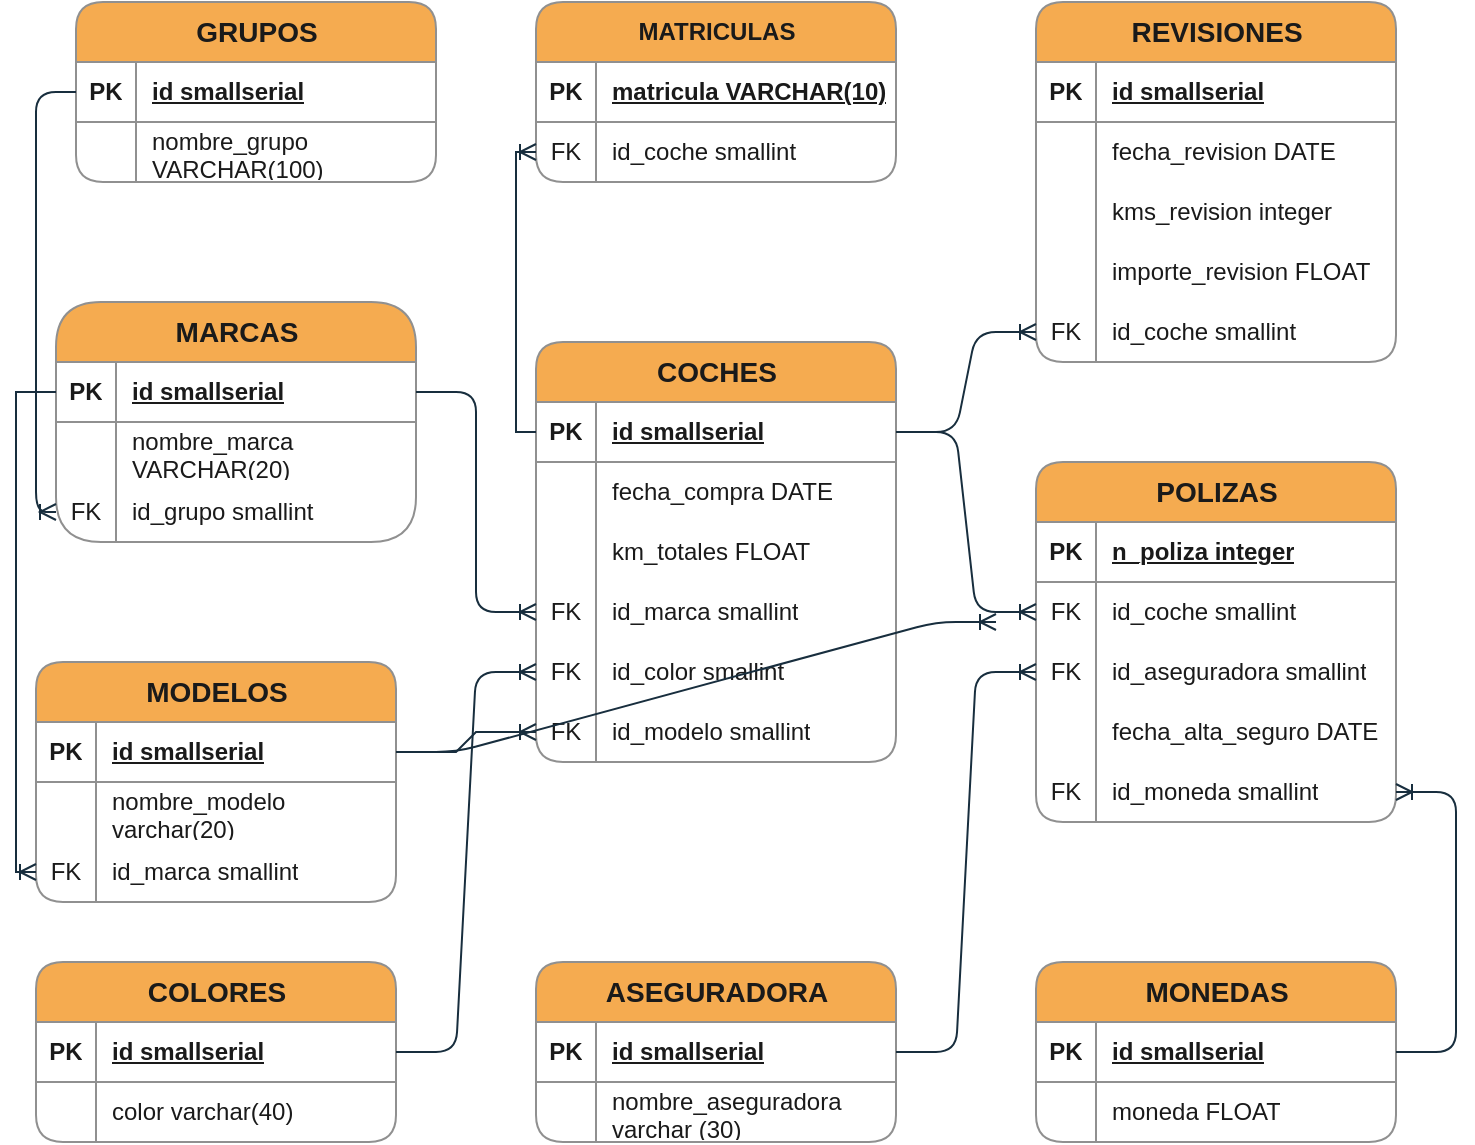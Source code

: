 <mxfile version="21.7.4" type="device">
  <diagram id="R2lEEEUBdFMjLlhIrx00" name="Page-1">
    <mxGraphModel dx="1434" dy="797" grid="1" gridSize="10" guides="1" tooltips="1" connect="1" arrows="1" fold="1" page="1" pageScale="1" pageWidth="850" pageHeight="1100" math="0" shadow="0" extFonts="Permanent Marker^https://fonts.googleapis.com/css?family=Permanent+Marker">
      <root>
        <mxCell id="0" />
        <mxCell id="1" parent="0" />
        <mxCell id="xfN9p5kSB5q2-0Gu-EdR-4" value="COCHES" style="shape=table;startSize=30;container=1;collapsible=1;childLayout=tableLayout;fixedRows=1;rowLines=0;fontStyle=1;align=center;resizeLast=1;html=1;fillColor=#F5AB50;strokeColor=#909090;labelBackgroundColor=none;fontColor=#1A1A1A;rounded=1;fontSize=14;" vertex="1" parent="1">
          <mxGeometry x="280" y="220" width="180" height="210" as="geometry" />
        </mxCell>
        <mxCell id="xfN9p5kSB5q2-0Gu-EdR-5" value="" style="shape=tableRow;horizontal=0;startSize=0;swimlaneHead=0;swimlaneBody=0;fillColor=none;collapsible=0;dropTarget=0;points=[[0,0.5],[1,0.5]];portConstraint=eastwest;top=0;left=0;right=0;bottom=1;labelBackgroundColor=none;strokeColor=#909090;fontColor=#1A1A1A;rounded=1;" vertex="1" parent="xfN9p5kSB5q2-0Gu-EdR-4">
          <mxGeometry y="30" width="180" height="30" as="geometry" />
        </mxCell>
        <mxCell id="xfN9p5kSB5q2-0Gu-EdR-6" value="PK" style="shape=partialRectangle;connectable=0;fillColor=none;top=0;left=0;bottom=0;right=0;fontStyle=1;overflow=hidden;whiteSpace=wrap;html=1;labelBackgroundColor=none;strokeColor=#909090;fontColor=#1A1A1A;rounded=1;" vertex="1" parent="xfN9p5kSB5q2-0Gu-EdR-5">
          <mxGeometry width="30" height="30" as="geometry">
            <mxRectangle width="30" height="30" as="alternateBounds" />
          </mxGeometry>
        </mxCell>
        <mxCell id="xfN9p5kSB5q2-0Gu-EdR-7" value="id smallserial" style="shape=partialRectangle;connectable=0;fillColor=none;top=0;left=0;bottom=0;right=0;align=left;spacingLeft=6;fontStyle=5;overflow=hidden;whiteSpace=wrap;html=1;labelBackgroundColor=none;strokeColor=#909090;fontColor=#1A1A1A;rounded=1;" vertex="1" parent="xfN9p5kSB5q2-0Gu-EdR-5">
          <mxGeometry x="30" width="150" height="30" as="geometry">
            <mxRectangle width="150" height="30" as="alternateBounds" />
          </mxGeometry>
        </mxCell>
        <mxCell id="xfN9p5kSB5q2-0Gu-EdR-8" value="" style="shape=tableRow;horizontal=0;startSize=0;swimlaneHead=0;swimlaneBody=0;fillColor=none;collapsible=0;dropTarget=0;points=[[0,0.5],[1,0.5]];portConstraint=eastwest;top=0;left=0;right=0;bottom=0;labelBackgroundColor=none;strokeColor=#909090;fontColor=#1A1A1A;rounded=1;" vertex="1" parent="xfN9p5kSB5q2-0Gu-EdR-4">
          <mxGeometry y="60" width="180" height="30" as="geometry" />
        </mxCell>
        <mxCell id="xfN9p5kSB5q2-0Gu-EdR-9" value="" style="shape=partialRectangle;connectable=0;fillColor=none;top=0;left=0;bottom=0;right=0;editable=1;overflow=hidden;whiteSpace=wrap;html=1;labelBackgroundColor=none;strokeColor=#909090;fontColor=#1A1A1A;rounded=1;" vertex="1" parent="xfN9p5kSB5q2-0Gu-EdR-8">
          <mxGeometry width="30" height="30" as="geometry">
            <mxRectangle width="30" height="30" as="alternateBounds" />
          </mxGeometry>
        </mxCell>
        <mxCell id="xfN9p5kSB5q2-0Gu-EdR-10" value="fecha_compra DATE" style="shape=partialRectangle;connectable=0;fillColor=none;top=0;left=0;bottom=0;right=0;align=left;spacingLeft=6;overflow=hidden;whiteSpace=wrap;html=1;labelBackgroundColor=none;strokeColor=#909090;fontColor=#1A1A1A;rounded=1;" vertex="1" parent="xfN9p5kSB5q2-0Gu-EdR-8">
          <mxGeometry x="30" width="150" height="30" as="geometry">
            <mxRectangle width="150" height="30" as="alternateBounds" />
          </mxGeometry>
        </mxCell>
        <mxCell id="xfN9p5kSB5q2-0Gu-EdR-98" style="shape=tableRow;horizontal=0;startSize=0;swimlaneHead=0;swimlaneBody=0;fillColor=none;collapsible=0;dropTarget=0;points=[[0,0.5],[1,0.5]];portConstraint=eastwest;top=0;left=0;right=0;bottom=0;labelBackgroundColor=none;strokeColor=#909090;fontColor=#1A1A1A;rounded=1;" vertex="1" parent="xfN9p5kSB5q2-0Gu-EdR-4">
          <mxGeometry y="90" width="180" height="30" as="geometry" />
        </mxCell>
        <mxCell id="xfN9p5kSB5q2-0Gu-EdR-99" style="shape=partialRectangle;connectable=0;fillColor=none;top=0;left=0;bottom=0;right=0;editable=1;overflow=hidden;whiteSpace=wrap;html=1;labelBackgroundColor=none;strokeColor=#909090;fontColor=#1A1A1A;rounded=1;" vertex="1" parent="xfN9p5kSB5q2-0Gu-EdR-98">
          <mxGeometry width="30" height="30" as="geometry">
            <mxRectangle width="30" height="30" as="alternateBounds" />
          </mxGeometry>
        </mxCell>
        <mxCell id="xfN9p5kSB5q2-0Gu-EdR-100" value="km_totales FLOAT" style="shape=partialRectangle;connectable=0;fillColor=none;top=0;left=0;bottom=0;right=0;align=left;spacingLeft=6;overflow=hidden;whiteSpace=wrap;html=1;labelBackgroundColor=none;strokeColor=#909090;fontColor=#1A1A1A;rounded=1;" vertex="1" parent="xfN9p5kSB5q2-0Gu-EdR-98">
          <mxGeometry x="30" width="150" height="30" as="geometry">
            <mxRectangle width="150" height="30" as="alternateBounds" />
          </mxGeometry>
        </mxCell>
        <mxCell id="xfN9p5kSB5q2-0Gu-EdR-130" style="shape=tableRow;horizontal=0;startSize=0;swimlaneHead=0;swimlaneBody=0;fillColor=none;collapsible=0;dropTarget=0;points=[[0,0.5],[1,0.5]];portConstraint=eastwest;top=0;left=0;right=0;bottom=0;labelBackgroundColor=none;strokeColor=#909090;fontColor=#1A1A1A;rounded=1;" vertex="1" parent="xfN9p5kSB5q2-0Gu-EdR-4">
          <mxGeometry y="120" width="180" height="30" as="geometry" />
        </mxCell>
        <mxCell id="xfN9p5kSB5q2-0Gu-EdR-131" value="FK" style="shape=partialRectangle;connectable=0;fillColor=none;top=0;left=0;bottom=0;right=0;editable=1;overflow=hidden;whiteSpace=wrap;html=1;labelBackgroundColor=none;strokeColor=#909090;fontColor=#1A1A1A;rounded=1;" vertex="1" parent="xfN9p5kSB5q2-0Gu-EdR-130">
          <mxGeometry width="30" height="30" as="geometry">
            <mxRectangle width="30" height="30" as="alternateBounds" />
          </mxGeometry>
        </mxCell>
        <mxCell id="xfN9p5kSB5q2-0Gu-EdR-132" value="id_marca smallint" style="shape=partialRectangle;connectable=0;fillColor=none;top=0;left=0;bottom=0;right=0;align=left;spacingLeft=6;overflow=hidden;whiteSpace=wrap;html=1;labelBackgroundColor=none;strokeColor=#909090;fontColor=#1A1A1A;rounded=1;" vertex="1" parent="xfN9p5kSB5q2-0Gu-EdR-130">
          <mxGeometry x="30" width="150" height="30" as="geometry">
            <mxRectangle width="150" height="30" as="alternateBounds" />
          </mxGeometry>
        </mxCell>
        <mxCell id="xfN9p5kSB5q2-0Gu-EdR-139" style="shape=tableRow;horizontal=0;startSize=0;swimlaneHead=0;swimlaneBody=0;fillColor=none;collapsible=0;dropTarget=0;points=[[0,0.5],[1,0.5]];portConstraint=eastwest;top=0;left=0;right=0;bottom=0;labelBackgroundColor=none;strokeColor=#909090;fontColor=#1A1A1A;rounded=1;" vertex="1" parent="xfN9p5kSB5q2-0Gu-EdR-4">
          <mxGeometry y="150" width="180" height="30" as="geometry" />
        </mxCell>
        <mxCell id="xfN9p5kSB5q2-0Gu-EdR-140" value="FK" style="shape=partialRectangle;connectable=0;fillColor=none;top=0;left=0;bottom=0;right=0;editable=1;overflow=hidden;whiteSpace=wrap;html=1;labelBackgroundColor=none;strokeColor=#909090;fontColor=#1A1A1A;rounded=1;" vertex="1" parent="xfN9p5kSB5q2-0Gu-EdR-139">
          <mxGeometry width="30" height="30" as="geometry">
            <mxRectangle width="30" height="30" as="alternateBounds" />
          </mxGeometry>
        </mxCell>
        <mxCell id="xfN9p5kSB5q2-0Gu-EdR-141" value="id_color smallint" style="shape=partialRectangle;connectable=0;fillColor=none;top=0;left=0;bottom=0;right=0;align=left;spacingLeft=6;overflow=hidden;whiteSpace=wrap;html=1;labelBackgroundColor=none;strokeColor=#909090;fontColor=#1A1A1A;rounded=1;" vertex="1" parent="xfN9p5kSB5q2-0Gu-EdR-139">
          <mxGeometry x="30" width="150" height="30" as="geometry">
            <mxRectangle width="150" height="30" as="alternateBounds" />
          </mxGeometry>
        </mxCell>
        <mxCell id="xfN9p5kSB5q2-0Gu-EdR-181" style="shape=tableRow;horizontal=0;startSize=0;swimlaneHead=0;swimlaneBody=0;fillColor=none;collapsible=0;dropTarget=0;points=[[0,0.5],[1,0.5]];portConstraint=eastwest;top=0;left=0;right=0;bottom=0;labelBackgroundColor=none;strokeColor=#909090;fontColor=#1A1A1A;rounded=1;" vertex="1" parent="xfN9p5kSB5q2-0Gu-EdR-4">
          <mxGeometry y="180" width="180" height="30" as="geometry" />
        </mxCell>
        <mxCell id="xfN9p5kSB5q2-0Gu-EdR-182" value="FK" style="shape=partialRectangle;connectable=0;fillColor=none;top=0;left=0;bottom=0;right=0;editable=1;overflow=hidden;whiteSpace=wrap;html=1;labelBackgroundColor=none;strokeColor=#909090;fontColor=#1A1A1A;rounded=1;" vertex="1" parent="xfN9p5kSB5q2-0Gu-EdR-181">
          <mxGeometry width="30" height="30" as="geometry">
            <mxRectangle width="30" height="30" as="alternateBounds" />
          </mxGeometry>
        </mxCell>
        <mxCell id="xfN9p5kSB5q2-0Gu-EdR-183" value="id_modelo smallint" style="shape=partialRectangle;connectable=0;fillColor=none;top=0;left=0;bottom=0;right=0;align=left;spacingLeft=6;overflow=hidden;whiteSpace=wrap;html=1;labelBackgroundColor=none;strokeColor=#909090;fontColor=#1A1A1A;rounded=1;" vertex="1" parent="xfN9p5kSB5q2-0Gu-EdR-181">
          <mxGeometry x="30" width="150" height="30" as="geometry">
            <mxRectangle width="150" height="30" as="alternateBounds" />
          </mxGeometry>
        </mxCell>
        <mxCell id="xfN9p5kSB5q2-0Gu-EdR-17" value="MARCAS" style="shape=table;startSize=30;container=1;collapsible=1;childLayout=tableLayout;fixedRows=1;rowLines=0;fontStyle=1;align=center;resizeLast=1;html=1;labelBackgroundColor=none;fillColor=#F5AB50;strokeColor=#909090;fontColor=#1A1A1A;rounded=1;fontSize=14;arcSize=25;" vertex="1" parent="1">
          <mxGeometry x="40" y="200" width="180" height="120" as="geometry" />
        </mxCell>
        <mxCell id="xfN9p5kSB5q2-0Gu-EdR-18" value="" style="shape=tableRow;horizontal=0;startSize=0;swimlaneHead=0;swimlaneBody=0;fillColor=none;collapsible=0;dropTarget=0;points=[[0,0.5],[1,0.5]];portConstraint=eastwest;top=0;left=0;right=0;bottom=1;labelBackgroundColor=none;strokeColor=#909090;fontColor=#1A1A1A;rounded=1;" vertex="1" parent="xfN9p5kSB5q2-0Gu-EdR-17">
          <mxGeometry y="30" width="180" height="30" as="geometry" />
        </mxCell>
        <mxCell id="xfN9p5kSB5q2-0Gu-EdR-19" value="PK" style="shape=partialRectangle;connectable=0;fillColor=none;top=0;left=0;bottom=0;right=0;fontStyle=1;overflow=hidden;whiteSpace=wrap;html=1;labelBackgroundColor=none;strokeColor=#909090;fontColor=#1A1A1A;rounded=1;" vertex="1" parent="xfN9p5kSB5q2-0Gu-EdR-18">
          <mxGeometry width="30" height="30" as="geometry">
            <mxRectangle width="30" height="30" as="alternateBounds" />
          </mxGeometry>
        </mxCell>
        <mxCell id="xfN9p5kSB5q2-0Gu-EdR-20" value="id smallserial" style="shape=partialRectangle;connectable=0;fillColor=none;top=0;left=0;bottom=0;right=0;align=left;spacingLeft=6;fontStyle=5;overflow=hidden;whiteSpace=wrap;html=1;labelBackgroundColor=none;strokeColor=#909090;fontColor=#1A1A1A;rounded=1;" vertex="1" parent="xfN9p5kSB5q2-0Gu-EdR-18">
          <mxGeometry x="30" width="150" height="30" as="geometry">
            <mxRectangle width="150" height="30" as="alternateBounds" />
          </mxGeometry>
        </mxCell>
        <mxCell id="xfN9p5kSB5q2-0Gu-EdR-21" value="" style="shape=tableRow;horizontal=0;startSize=0;swimlaneHead=0;swimlaneBody=0;fillColor=none;collapsible=0;dropTarget=0;points=[[0,0.5],[1,0.5]];portConstraint=eastwest;top=0;left=0;right=0;bottom=0;labelBackgroundColor=none;strokeColor=#909090;fontColor=#1A1A1A;rounded=1;" vertex="1" parent="xfN9p5kSB5q2-0Gu-EdR-17">
          <mxGeometry y="60" width="180" height="30" as="geometry" />
        </mxCell>
        <mxCell id="xfN9p5kSB5q2-0Gu-EdR-22" value="" style="shape=partialRectangle;connectable=0;fillColor=none;top=0;left=0;bottom=0;right=0;editable=1;overflow=hidden;whiteSpace=wrap;html=1;labelBackgroundColor=none;strokeColor=#909090;fontColor=#1A1A1A;rounded=1;" vertex="1" parent="xfN9p5kSB5q2-0Gu-EdR-21">
          <mxGeometry width="30" height="30" as="geometry">
            <mxRectangle width="30" height="30" as="alternateBounds" />
          </mxGeometry>
        </mxCell>
        <mxCell id="xfN9p5kSB5q2-0Gu-EdR-23" value="nombre_marca VARCHAR(20)" style="shape=partialRectangle;connectable=0;fillColor=none;top=0;left=0;bottom=0;right=0;align=left;spacingLeft=6;overflow=hidden;whiteSpace=wrap;html=1;labelBackgroundColor=none;strokeColor=#909090;fontColor=#1A1A1A;rounded=1;" vertex="1" parent="xfN9p5kSB5q2-0Gu-EdR-21">
          <mxGeometry x="30" width="150" height="30" as="geometry">
            <mxRectangle width="150" height="30" as="alternateBounds" />
          </mxGeometry>
        </mxCell>
        <mxCell id="xfN9p5kSB5q2-0Gu-EdR-157" style="shape=tableRow;horizontal=0;startSize=0;swimlaneHead=0;swimlaneBody=0;fillColor=none;collapsible=0;dropTarget=0;points=[[0,0.5],[1,0.5]];portConstraint=eastwest;top=0;left=0;right=0;bottom=0;labelBackgroundColor=none;strokeColor=#909090;fontColor=#1A1A1A;rounded=1;" vertex="1" parent="xfN9p5kSB5q2-0Gu-EdR-17">
          <mxGeometry y="90" width="180" height="30" as="geometry" />
        </mxCell>
        <mxCell id="xfN9p5kSB5q2-0Gu-EdR-158" value="FK" style="shape=partialRectangle;connectable=0;fillColor=none;top=0;left=0;bottom=0;right=0;editable=1;overflow=hidden;whiteSpace=wrap;html=1;labelBackgroundColor=none;strokeColor=#909090;fontColor=#1A1A1A;rounded=1;" vertex="1" parent="xfN9p5kSB5q2-0Gu-EdR-157">
          <mxGeometry width="30" height="30" as="geometry">
            <mxRectangle width="30" height="30" as="alternateBounds" />
          </mxGeometry>
        </mxCell>
        <mxCell id="xfN9p5kSB5q2-0Gu-EdR-159" value="id_grupo smallint" style="shape=partialRectangle;connectable=0;fillColor=none;top=0;left=0;bottom=0;right=0;align=left;spacingLeft=6;overflow=hidden;whiteSpace=wrap;html=1;labelBackgroundColor=none;strokeColor=#909090;fontColor=#1A1A1A;rounded=1;" vertex="1" parent="xfN9p5kSB5q2-0Gu-EdR-157">
          <mxGeometry x="30" width="150" height="30" as="geometry">
            <mxRectangle width="150" height="30" as="alternateBounds" />
          </mxGeometry>
        </mxCell>
        <mxCell id="xfN9p5kSB5q2-0Gu-EdR-30" value="GRUPOS" style="shape=table;startSize=30;container=1;collapsible=1;childLayout=tableLayout;fixedRows=1;rowLines=0;fontStyle=1;align=center;resizeLast=1;html=1;labelBackgroundColor=none;fillColor=#F5AB50;strokeColor=#909090;fontColor=#1A1A1A;rounded=1;fontSize=14;" vertex="1" parent="1">
          <mxGeometry x="50" y="50" width="180" height="90" as="geometry" />
        </mxCell>
        <mxCell id="xfN9p5kSB5q2-0Gu-EdR-31" value="" style="shape=tableRow;horizontal=0;startSize=0;swimlaneHead=0;swimlaneBody=0;fillColor=none;collapsible=0;dropTarget=0;points=[[0,0.5],[1,0.5]];portConstraint=eastwest;top=0;left=0;right=0;bottom=1;labelBackgroundColor=none;strokeColor=#909090;fontColor=#1A1A1A;rounded=1;" vertex="1" parent="xfN9p5kSB5q2-0Gu-EdR-30">
          <mxGeometry y="30" width="180" height="30" as="geometry" />
        </mxCell>
        <mxCell id="xfN9p5kSB5q2-0Gu-EdR-32" value="PK" style="shape=partialRectangle;connectable=0;fillColor=none;top=0;left=0;bottom=0;right=0;fontStyle=1;overflow=hidden;whiteSpace=wrap;html=1;labelBackgroundColor=none;strokeColor=#909090;fontColor=#1A1A1A;rounded=1;" vertex="1" parent="xfN9p5kSB5q2-0Gu-EdR-31">
          <mxGeometry width="30" height="30" as="geometry">
            <mxRectangle width="30" height="30" as="alternateBounds" />
          </mxGeometry>
        </mxCell>
        <mxCell id="xfN9p5kSB5q2-0Gu-EdR-33" value="id smallserial" style="shape=partialRectangle;connectable=0;fillColor=none;top=0;left=0;bottom=0;right=0;align=left;spacingLeft=6;fontStyle=5;overflow=hidden;whiteSpace=wrap;html=1;labelBackgroundColor=none;strokeColor=#909090;fontColor=#1A1A1A;rounded=1;" vertex="1" parent="xfN9p5kSB5q2-0Gu-EdR-31">
          <mxGeometry x="30" width="150" height="30" as="geometry">
            <mxRectangle width="150" height="30" as="alternateBounds" />
          </mxGeometry>
        </mxCell>
        <mxCell id="xfN9p5kSB5q2-0Gu-EdR-34" value="" style="shape=tableRow;horizontal=0;startSize=0;swimlaneHead=0;swimlaneBody=0;fillColor=none;collapsible=0;dropTarget=0;points=[[0,0.5],[1,0.5]];portConstraint=eastwest;top=0;left=0;right=0;bottom=0;labelBackgroundColor=none;strokeColor=#909090;fontColor=#1A1A1A;rounded=1;" vertex="1" parent="xfN9p5kSB5q2-0Gu-EdR-30">
          <mxGeometry y="60" width="180" height="30" as="geometry" />
        </mxCell>
        <mxCell id="xfN9p5kSB5q2-0Gu-EdR-35" value="" style="shape=partialRectangle;connectable=0;fillColor=none;top=0;left=0;bottom=0;right=0;editable=1;overflow=hidden;whiteSpace=wrap;html=1;labelBackgroundColor=none;strokeColor=#909090;fontColor=#1A1A1A;rounded=1;" vertex="1" parent="xfN9p5kSB5q2-0Gu-EdR-34">
          <mxGeometry width="30" height="30" as="geometry">
            <mxRectangle width="30" height="30" as="alternateBounds" />
          </mxGeometry>
        </mxCell>
        <mxCell id="xfN9p5kSB5q2-0Gu-EdR-36" value="nombre_grupo VARCHAR(100)" style="shape=partialRectangle;connectable=0;fillColor=none;top=0;left=0;bottom=0;right=0;align=left;spacingLeft=6;overflow=hidden;whiteSpace=wrap;html=1;labelBackgroundColor=none;strokeColor=#909090;fontColor=#1A1A1A;rounded=1;" vertex="1" parent="xfN9p5kSB5q2-0Gu-EdR-34">
          <mxGeometry x="30" width="150" height="30" as="geometry">
            <mxRectangle width="150" height="30" as="alternateBounds" />
          </mxGeometry>
        </mxCell>
        <mxCell id="xfN9p5kSB5q2-0Gu-EdR-43" value="MODELOS" style="shape=table;startSize=30;container=1;collapsible=1;childLayout=tableLayout;fixedRows=1;rowLines=0;fontStyle=1;align=center;resizeLast=1;html=1;strokeColor=#909090;fontColor=#1A1A1A;fillColor=#F5AB50;labelBackgroundColor=none;rounded=1;fontSize=14;" vertex="1" parent="1">
          <mxGeometry x="30" y="380" width="180" height="120" as="geometry" />
        </mxCell>
        <mxCell id="xfN9p5kSB5q2-0Gu-EdR-44" value="" style="shape=tableRow;horizontal=0;startSize=0;swimlaneHead=0;swimlaneBody=0;fillColor=none;collapsible=0;dropTarget=0;points=[[0,0.5],[1,0.5]];portConstraint=eastwest;top=0;left=0;right=0;bottom=1;strokeColor=#909090;fontColor=#1A1A1A;labelBackgroundColor=none;rounded=1;" vertex="1" parent="xfN9p5kSB5q2-0Gu-EdR-43">
          <mxGeometry y="30" width="180" height="30" as="geometry" />
        </mxCell>
        <mxCell id="xfN9p5kSB5q2-0Gu-EdR-45" value="PK" style="shape=partialRectangle;connectable=0;fillColor=none;top=0;left=0;bottom=0;right=0;fontStyle=1;overflow=hidden;whiteSpace=wrap;html=1;strokeColor=#909090;fontColor=#1A1A1A;labelBackgroundColor=none;rounded=1;" vertex="1" parent="xfN9p5kSB5q2-0Gu-EdR-44">
          <mxGeometry width="30" height="30" as="geometry">
            <mxRectangle width="30" height="30" as="alternateBounds" />
          </mxGeometry>
        </mxCell>
        <mxCell id="xfN9p5kSB5q2-0Gu-EdR-46" value="id smallserial" style="shape=partialRectangle;connectable=0;fillColor=none;top=0;left=0;bottom=0;right=0;align=left;spacingLeft=6;fontStyle=5;overflow=hidden;whiteSpace=wrap;html=1;strokeColor=#909090;fontColor=#1A1A1A;labelBackgroundColor=none;rounded=1;" vertex="1" parent="xfN9p5kSB5q2-0Gu-EdR-44">
          <mxGeometry x="30" width="150" height="30" as="geometry">
            <mxRectangle width="150" height="30" as="alternateBounds" />
          </mxGeometry>
        </mxCell>
        <mxCell id="xfN9p5kSB5q2-0Gu-EdR-47" value="" style="shape=tableRow;horizontal=0;startSize=0;swimlaneHead=0;swimlaneBody=0;fillColor=none;collapsible=0;dropTarget=0;points=[[0,0.5],[1,0.5]];portConstraint=eastwest;top=0;left=0;right=0;bottom=0;strokeColor=#909090;fontColor=#1A1A1A;labelBackgroundColor=none;rounded=1;" vertex="1" parent="xfN9p5kSB5q2-0Gu-EdR-43">
          <mxGeometry y="60" width="180" height="30" as="geometry" />
        </mxCell>
        <mxCell id="xfN9p5kSB5q2-0Gu-EdR-48" value="" style="shape=partialRectangle;connectable=0;fillColor=none;top=0;left=0;bottom=0;right=0;editable=1;overflow=hidden;whiteSpace=wrap;html=1;strokeColor=#909090;fontColor=#1A1A1A;labelBackgroundColor=none;rounded=1;" vertex="1" parent="xfN9p5kSB5q2-0Gu-EdR-47">
          <mxGeometry width="30" height="30" as="geometry">
            <mxRectangle width="30" height="30" as="alternateBounds" />
          </mxGeometry>
        </mxCell>
        <mxCell id="xfN9p5kSB5q2-0Gu-EdR-49" value="nombre_modelo varchar(20)" style="shape=partialRectangle;connectable=0;fillColor=none;top=0;left=0;bottom=0;right=0;align=left;spacingLeft=6;overflow=hidden;whiteSpace=wrap;html=1;strokeColor=#909090;fontColor=#1A1A1A;labelBackgroundColor=none;rounded=1;" vertex="1" parent="xfN9p5kSB5q2-0Gu-EdR-47">
          <mxGeometry x="30" width="150" height="30" as="geometry">
            <mxRectangle width="150" height="30" as="alternateBounds" />
          </mxGeometry>
        </mxCell>
        <mxCell id="xfN9p5kSB5q2-0Gu-EdR-162" style="shape=tableRow;horizontal=0;startSize=0;swimlaneHead=0;swimlaneBody=0;fillColor=none;collapsible=0;dropTarget=0;points=[[0,0.5],[1,0.5]];portConstraint=eastwest;top=0;left=0;right=0;bottom=0;strokeColor=#909090;fontColor=#1A1A1A;labelBackgroundColor=none;rounded=1;" vertex="1" parent="xfN9p5kSB5q2-0Gu-EdR-43">
          <mxGeometry y="90" width="180" height="30" as="geometry" />
        </mxCell>
        <mxCell id="xfN9p5kSB5q2-0Gu-EdR-163" value="FK" style="shape=partialRectangle;connectable=0;fillColor=none;top=0;left=0;bottom=0;right=0;editable=1;overflow=hidden;whiteSpace=wrap;html=1;strokeColor=#909090;fontColor=#1A1A1A;labelBackgroundColor=none;rounded=1;" vertex="1" parent="xfN9p5kSB5q2-0Gu-EdR-162">
          <mxGeometry width="30" height="30" as="geometry">
            <mxRectangle width="30" height="30" as="alternateBounds" />
          </mxGeometry>
        </mxCell>
        <mxCell id="xfN9p5kSB5q2-0Gu-EdR-164" value="id_marca smallint" style="shape=partialRectangle;connectable=0;fillColor=none;top=0;left=0;bottom=0;right=0;align=left;spacingLeft=6;overflow=hidden;whiteSpace=wrap;html=1;strokeColor=#909090;fontColor=#1A1A1A;labelBackgroundColor=none;rounded=1;" vertex="1" parent="xfN9p5kSB5q2-0Gu-EdR-162">
          <mxGeometry x="30" width="150" height="30" as="geometry">
            <mxRectangle width="150" height="30" as="alternateBounds" />
          </mxGeometry>
        </mxCell>
        <mxCell id="xfN9p5kSB5q2-0Gu-EdR-56" value="COLORES" style="shape=table;startSize=30;container=1;collapsible=1;childLayout=tableLayout;fixedRows=1;rowLines=0;fontStyle=1;align=center;resizeLast=1;html=1;strokeColor=#909090;fontColor=#1A1A1A;fillColor=#F5AB50;labelBackgroundColor=none;rounded=1;fontSize=14;" vertex="1" parent="1">
          <mxGeometry x="30" y="530" width="180" height="90" as="geometry" />
        </mxCell>
        <mxCell id="xfN9p5kSB5q2-0Gu-EdR-57" value="" style="shape=tableRow;horizontal=0;startSize=0;swimlaneHead=0;swimlaneBody=0;fillColor=none;collapsible=0;dropTarget=0;points=[[0,0.5],[1,0.5]];portConstraint=eastwest;top=0;left=0;right=0;bottom=1;strokeColor=#909090;fontColor=#1A1A1A;labelBackgroundColor=none;rounded=1;" vertex="1" parent="xfN9p5kSB5q2-0Gu-EdR-56">
          <mxGeometry y="30" width="180" height="30" as="geometry" />
        </mxCell>
        <mxCell id="xfN9p5kSB5q2-0Gu-EdR-58" value="PK" style="shape=partialRectangle;connectable=0;fillColor=none;top=0;left=0;bottom=0;right=0;fontStyle=1;overflow=hidden;whiteSpace=wrap;html=1;strokeColor=#909090;fontColor=#1A1A1A;labelBackgroundColor=none;rounded=1;" vertex="1" parent="xfN9p5kSB5q2-0Gu-EdR-57">
          <mxGeometry width="30" height="30" as="geometry">
            <mxRectangle width="30" height="30" as="alternateBounds" />
          </mxGeometry>
        </mxCell>
        <mxCell id="xfN9p5kSB5q2-0Gu-EdR-59" value="id smallserial" style="shape=partialRectangle;connectable=0;fillColor=none;top=0;left=0;bottom=0;right=0;align=left;spacingLeft=6;fontStyle=5;overflow=hidden;whiteSpace=wrap;html=1;strokeColor=#909090;fontColor=#1A1A1A;labelBackgroundColor=none;rounded=1;" vertex="1" parent="xfN9p5kSB5q2-0Gu-EdR-57">
          <mxGeometry x="30" width="150" height="30" as="geometry">
            <mxRectangle width="150" height="30" as="alternateBounds" />
          </mxGeometry>
        </mxCell>
        <mxCell id="xfN9p5kSB5q2-0Gu-EdR-60" value="" style="shape=tableRow;horizontal=0;startSize=0;swimlaneHead=0;swimlaneBody=0;fillColor=none;collapsible=0;dropTarget=0;points=[[0,0.5],[1,0.5]];portConstraint=eastwest;top=0;left=0;right=0;bottom=0;strokeColor=#909090;fontColor=#1A1A1A;labelBackgroundColor=none;rounded=1;" vertex="1" parent="xfN9p5kSB5q2-0Gu-EdR-56">
          <mxGeometry y="60" width="180" height="30" as="geometry" />
        </mxCell>
        <mxCell id="xfN9p5kSB5q2-0Gu-EdR-61" value="" style="shape=partialRectangle;connectable=0;fillColor=none;top=0;left=0;bottom=0;right=0;editable=1;overflow=hidden;whiteSpace=wrap;html=1;strokeColor=#909090;fontColor=#1A1A1A;labelBackgroundColor=none;rounded=1;" vertex="1" parent="xfN9p5kSB5q2-0Gu-EdR-60">
          <mxGeometry width="30" height="30" as="geometry">
            <mxRectangle width="30" height="30" as="alternateBounds" />
          </mxGeometry>
        </mxCell>
        <mxCell id="xfN9p5kSB5q2-0Gu-EdR-62" value="color varchar(40)" style="shape=partialRectangle;connectable=0;fillColor=none;top=0;left=0;bottom=0;right=0;align=left;spacingLeft=6;overflow=hidden;whiteSpace=wrap;html=1;strokeColor=#909090;fontColor=#1A1A1A;labelBackgroundColor=none;rounded=1;" vertex="1" parent="xfN9p5kSB5q2-0Gu-EdR-60">
          <mxGeometry x="30" width="150" height="30" as="geometry">
            <mxRectangle width="150" height="30" as="alternateBounds" />
          </mxGeometry>
        </mxCell>
        <mxCell id="xfN9p5kSB5q2-0Gu-EdR-69" value="ASEGURADORA" style="shape=table;startSize=30;container=1;collapsible=1;childLayout=tableLayout;fixedRows=1;rowLines=0;fontStyle=1;align=center;resizeLast=1;html=1;strokeColor=#909090;fontColor=#1A1A1A;fillColor=#F5AB50;labelBackgroundColor=none;rounded=1;fontSize=14;" vertex="1" parent="1">
          <mxGeometry x="280" y="530" width="180" height="90" as="geometry" />
        </mxCell>
        <mxCell id="xfN9p5kSB5q2-0Gu-EdR-70" value="" style="shape=tableRow;horizontal=0;startSize=0;swimlaneHead=0;swimlaneBody=0;fillColor=none;collapsible=0;dropTarget=0;points=[[0,0.5],[1,0.5]];portConstraint=eastwest;top=0;left=0;right=0;bottom=1;strokeColor=#909090;fontColor=#1A1A1A;labelBackgroundColor=none;rounded=1;" vertex="1" parent="xfN9p5kSB5q2-0Gu-EdR-69">
          <mxGeometry y="30" width="180" height="30" as="geometry" />
        </mxCell>
        <mxCell id="xfN9p5kSB5q2-0Gu-EdR-71" value="PK" style="shape=partialRectangle;connectable=0;fillColor=none;top=0;left=0;bottom=0;right=0;fontStyle=1;overflow=hidden;whiteSpace=wrap;html=1;strokeColor=#909090;fontColor=#1A1A1A;labelBackgroundColor=none;rounded=1;" vertex="1" parent="xfN9p5kSB5q2-0Gu-EdR-70">
          <mxGeometry width="30" height="30" as="geometry">
            <mxRectangle width="30" height="30" as="alternateBounds" />
          </mxGeometry>
        </mxCell>
        <mxCell id="xfN9p5kSB5q2-0Gu-EdR-72" value="id smallserial" style="shape=partialRectangle;connectable=0;fillColor=none;top=0;left=0;bottom=0;right=0;align=left;spacingLeft=6;fontStyle=5;overflow=hidden;whiteSpace=wrap;html=1;strokeColor=#909090;fontColor=#1A1A1A;labelBackgroundColor=none;rounded=1;" vertex="1" parent="xfN9p5kSB5q2-0Gu-EdR-70">
          <mxGeometry x="30" width="150" height="30" as="geometry">
            <mxRectangle width="150" height="30" as="alternateBounds" />
          </mxGeometry>
        </mxCell>
        <mxCell id="xfN9p5kSB5q2-0Gu-EdR-73" value="" style="shape=tableRow;horizontal=0;startSize=0;swimlaneHead=0;swimlaneBody=0;fillColor=none;collapsible=0;dropTarget=0;points=[[0,0.5],[1,0.5]];portConstraint=eastwest;top=0;left=0;right=0;bottom=0;strokeColor=#909090;fontColor=#1A1A1A;labelBackgroundColor=none;rounded=1;" vertex="1" parent="xfN9p5kSB5q2-0Gu-EdR-69">
          <mxGeometry y="60" width="180" height="30" as="geometry" />
        </mxCell>
        <mxCell id="xfN9p5kSB5q2-0Gu-EdR-74" value="" style="shape=partialRectangle;connectable=0;fillColor=none;top=0;left=0;bottom=0;right=0;editable=1;overflow=hidden;whiteSpace=wrap;html=1;strokeColor=#909090;fontColor=#1A1A1A;labelBackgroundColor=none;rounded=1;" vertex="1" parent="xfN9p5kSB5q2-0Gu-EdR-73">
          <mxGeometry width="30" height="30" as="geometry">
            <mxRectangle width="30" height="30" as="alternateBounds" />
          </mxGeometry>
        </mxCell>
        <mxCell id="xfN9p5kSB5q2-0Gu-EdR-75" value="nombre_aseguradora varchar (30)" style="shape=partialRectangle;connectable=0;fillColor=none;top=0;left=0;bottom=0;right=0;align=left;spacingLeft=6;overflow=hidden;whiteSpace=wrap;html=1;strokeColor=#909090;fontColor=#1A1A1A;labelBackgroundColor=none;rounded=1;" vertex="1" parent="xfN9p5kSB5q2-0Gu-EdR-73">
          <mxGeometry x="30" width="150" height="30" as="geometry">
            <mxRectangle width="150" height="30" as="alternateBounds" />
          </mxGeometry>
        </mxCell>
        <mxCell id="xfN9p5kSB5q2-0Gu-EdR-85" value="POLIZAS" style="shape=table;startSize=30;container=1;collapsible=1;childLayout=tableLayout;fixedRows=1;rowLines=0;fontStyle=1;align=center;resizeLast=1;html=1;strokeColor=#909090;fontColor=#1A1A1A;fillColor=#F5AB50;labelBackgroundColor=none;rounded=1;fontSize=14;" vertex="1" parent="1">
          <mxGeometry x="530" y="280" width="180" height="180" as="geometry" />
        </mxCell>
        <mxCell id="xfN9p5kSB5q2-0Gu-EdR-86" value="" style="shape=tableRow;horizontal=0;startSize=0;swimlaneHead=0;swimlaneBody=0;fillColor=none;collapsible=0;dropTarget=0;points=[[0,0.5],[1,0.5]];portConstraint=eastwest;top=0;left=0;right=0;bottom=1;strokeColor=#909090;fontColor=#1A1A1A;labelBackgroundColor=none;rounded=1;" vertex="1" parent="xfN9p5kSB5q2-0Gu-EdR-85">
          <mxGeometry y="30" width="180" height="30" as="geometry" />
        </mxCell>
        <mxCell id="xfN9p5kSB5q2-0Gu-EdR-87" value="PK" style="shape=partialRectangle;connectable=0;fillColor=none;top=0;left=0;bottom=0;right=0;fontStyle=1;overflow=hidden;whiteSpace=wrap;html=1;strokeColor=#909090;fontColor=#1A1A1A;labelBackgroundColor=none;rounded=1;" vertex="1" parent="xfN9p5kSB5q2-0Gu-EdR-86">
          <mxGeometry width="30" height="30" as="geometry">
            <mxRectangle width="30" height="30" as="alternateBounds" />
          </mxGeometry>
        </mxCell>
        <mxCell id="xfN9p5kSB5q2-0Gu-EdR-88" value="n_poliza integer" style="shape=partialRectangle;connectable=0;fillColor=none;top=0;left=0;bottom=0;right=0;align=left;spacingLeft=6;fontStyle=5;overflow=hidden;whiteSpace=wrap;html=1;strokeColor=#909090;fontColor=#1A1A1A;labelBackgroundColor=none;rounded=1;" vertex="1" parent="xfN9p5kSB5q2-0Gu-EdR-86">
          <mxGeometry x="30" width="150" height="30" as="geometry">
            <mxRectangle width="150" height="30" as="alternateBounds" />
          </mxGeometry>
        </mxCell>
        <mxCell id="xfN9p5kSB5q2-0Gu-EdR-149" style="shape=tableRow;horizontal=0;startSize=0;swimlaneHead=0;swimlaneBody=0;fillColor=none;collapsible=0;dropTarget=0;points=[[0,0.5],[1,0.5]];portConstraint=eastwest;top=0;left=0;right=0;bottom=0;strokeColor=#909090;fontColor=#1A1A1A;labelBackgroundColor=none;rounded=1;" vertex="1" parent="xfN9p5kSB5q2-0Gu-EdR-85">
          <mxGeometry y="60" width="180" height="30" as="geometry" />
        </mxCell>
        <mxCell id="xfN9p5kSB5q2-0Gu-EdR-150" value="FK" style="shape=partialRectangle;connectable=0;fillColor=none;top=0;left=0;bottom=0;right=0;editable=1;overflow=hidden;whiteSpace=wrap;html=1;strokeColor=#909090;fontColor=#1A1A1A;labelBackgroundColor=none;rounded=1;" vertex="1" parent="xfN9p5kSB5q2-0Gu-EdR-149">
          <mxGeometry width="30" height="30" as="geometry">
            <mxRectangle width="30" height="30" as="alternateBounds" />
          </mxGeometry>
        </mxCell>
        <mxCell id="xfN9p5kSB5q2-0Gu-EdR-151" value="id_coche smallint" style="shape=partialRectangle;connectable=0;fillColor=none;top=0;left=0;bottom=0;right=0;align=left;spacingLeft=6;overflow=hidden;whiteSpace=wrap;html=1;strokeColor=#909090;fontColor=#1A1A1A;labelBackgroundColor=none;rounded=1;" vertex="1" parent="xfN9p5kSB5q2-0Gu-EdR-149">
          <mxGeometry x="30" width="150" height="30" as="geometry">
            <mxRectangle width="150" height="30" as="alternateBounds" />
          </mxGeometry>
        </mxCell>
        <mxCell id="xfN9p5kSB5q2-0Gu-EdR-89" value="" style="shape=tableRow;horizontal=0;startSize=0;swimlaneHead=0;swimlaneBody=0;fillColor=none;collapsible=0;dropTarget=0;points=[[0,0.5],[1,0.5]];portConstraint=eastwest;top=0;left=0;right=0;bottom=0;strokeColor=#909090;fontColor=#1A1A1A;labelBackgroundColor=none;rounded=1;" vertex="1" parent="xfN9p5kSB5q2-0Gu-EdR-85">
          <mxGeometry y="90" width="180" height="30" as="geometry" />
        </mxCell>
        <mxCell id="xfN9p5kSB5q2-0Gu-EdR-90" value="FK" style="shape=partialRectangle;connectable=0;fillColor=none;top=0;left=0;bottom=0;right=0;editable=1;overflow=hidden;whiteSpace=wrap;html=1;strokeColor=#909090;fontColor=#1A1A1A;labelBackgroundColor=none;rounded=1;" vertex="1" parent="xfN9p5kSB5q2-0Gu-EdR-89">
          <mxGeometry width="30" height="30" as="geometry">
            <mxRectangle width="30" height="30" as="alternateBounds" />
          </mxGeometry>
        </mxCell>
        <mxCell id="xfN9p5kSB5q2-0Gu-EdR-91" value="id_aseguradora smallint" style="shape=partialRectangle;connectable=0;fillColor=none;top=0;left=0;bottom=0;right=0;align=left;spacingLeft=6;overflow=hidden;whiteSpace=wrap;html=1;strokeColor=#909090;fontColor=#1A1A1A;labelBackgroundColor=none;rounded=1;" vertex="1" parent="xfN9p5kSB5q2-0Gu-EdR-89">
          <mxGeometry x="30" width="150" height="30" as="geometry">
            <mxRectangle width="150" height="30" as="alternateBounds" />
          </mxGeometry>
        </mxCell>
        <mxCell id="xfN9p5kSB5q2-0Gu-EdR-133" style="shape=tableRow;horizontal=0;startSize=0;swimlaneHead=0;swimlaneBody=0;fillColor=none;collapsible=0;dropTarget=0;points=[[0,0.5],[1,0.5]];portConstraint=eastwest;top=0;left=0;right=0;bottom=0;strokeColor=#909090;fontColor=#1A1A1A;labelBackgroundColor=none;rounded=1;" vertex="1" parent="xfN9p5kSB5q2-0Gu-EdR-85">
          <mxGeometry y="120" width="180" height="30" as="geometry" />
        </mxCell>
        <mxCell id="xfN9p5kSB5q2-0Gu-EdR-134" style="shape=partialRectangle;connectable=0;fillColor=none;top=0;left=0;bottom=0;right=0;editable=1;overflow=hidden;whiteSpace=wrap;html=1;strokeColor=#909090;fontColor=#1A1A1A;labelBackgroundColor=none;rounded=1;" vertex="1" parent="xfN9p5kSB5q2-0Gu-EdR-133">
          <mxGeometry width="30" height="30" as="geometry">
            <mxRectangle width="30" height="30" as="alternateBounds" />
          </mxGeometry>
        </mxCell>
        <mxCell id="xfN9p5kSB5q2-0Gu-EdR-135" value="fecha_alta_seguro DATE" style="shape=partialRectangle;connectable=0;fillColor=none;top=0;left=0;bottom=0;right=0;align=left;spacingLeft=6;overflow=hidden;whiteSpace=wrap;html=1;strokeColor=#909090;fontColor=#1A1A1A;labelBackgroundColor=none;rounded=1;" vertex="1" parent="xfN9p5kSB5q2-0Gu-EdR-133">
          <mxGeometry x="30" width="150" height="30" as="geometry">
            <mxRectangle width="150" height="30" as="alternateBounds" />
          </mxGeometry>
        </mxCell>
        <mxCell id="xfN9p5kSB5q2-0Gu-EdR-142" style="shape=tableRow;horizontal=0;startSize=0;swimlaneHead=0;swimlaneBody=0;fillColor=none;collapsible=0;dropTarget=0;points=[[0,0.5],[1,0.5]];portConstraint=eastwest;top=0;left=0;right=0;bottom=0;strokeColor=#909090;fontColor=#1A1A1A;labelBackgroundColor=none;rounded=1;" vertex="1" parent="xfN9p5kSB5q2-0Gu-EdR-85">
          <mxGeometry y="150" width="180" height="30" as="geometry" />
        </mxCell>
        <mxCell id="xfN9p5kSB5q2-0Gu-EdR-143" value="FK" style="shape=partialRectangle;connectable=0;fillColor=none;top=0;left=0;bottom=0;right=0;editable=1;overflow=hidden;whiteSpace=wrap;html=1;strokeColor=#909090;fontColor=#1A1A1A;labelBackgroundColor=none;rounded=1;" vertex="1" parent="xfN9p5kSB5q2-0Gu-EdR-142">
          <mxGeometry width="30" height="30" as="geometry">
            <mxRectangle width="30" height="30" as="alternateBounds" />
          </mxGeometry>
        </mxCell>
        <mxCell id="xfN9p5kSB5q2-0Gu-EdR-144" value="id_moneda smallint" style="shape=partialRectangle;connectable=0;fillColor=none;top=0;left=0;bottom=0;right=0;align=left;spacingLeft=6;overflow=hidden;whiteSpace=wrap;html=1;strokeColor=#909090;fontColor=#1A1A1A;labelBackgroundColor=none;rounded=1;" vertex="1" parent="xfN9p5kSB5q2-0Gu-EdR-142">
          <mxGeometry x="30" width="150" height="30" as="geometry">
            <mxRectangle width="150" height="30" as="alternateBounds" />
          </mxGeometry>
        </mxCell>
        <mxCell id="xfN9p5kSB5q2-0Gu-EdR-101" value="REVISIONES" style="shape=table;startSize=30;container=1;collapsible=1;childLayout=tableLayout;fixedRows=1;rowLines=0;fontStyle=1;align=center;resizeLast=1;html=1;strokeColor=#909090;fontColor=#1A1A1A;fillColor=#F5AB50;labelBackgroundColor=none;rounded=1;fontSize=14;" vertex="1" parent="1">
          <mxGeometry x="530" y="50" width="180" height="180" as="geometry" />
        </mxCell>
        <mxCell id="xfN9p5kSB5q2-0Gu-EdR-102" value="" style="shape=tableRow;horizontal=0;startSize=0;swimlaneHead=0;swimlaneBody=0;fillColor=none;collapsible=0;dropTarget=0;points=[[0,0.5],[1,0.5]];portConstraint=eastwest;top=0;left=0;right=0;bottom=1;strokeColor=#909090;fontColor=#1A1A1A;labelBackgroundColor=none;rounded=1;" vertex="1" parent="xfN9p5kSB5q2-0Gu-EdR-101">
          <mxGeometry y="30" width="180" height="30" as="geometry" />
        </mxCell>
        <mxCell id="xfN9p5kSB5q2-0Gu-EdR-103" value="PK" style="shape=partialRectangle;connectable=0;fillColor=none;top=0;left=0;bottom=0;right=0;fontStyle=1;overflow=hidden;whiteSpace=wrap;html=1;strokeColor=#909090;fontColor=#1A1A1A;labelBackgroundColor=none;rounded=1;" vertex="1" parent="xfN9p5kSB5q2-0Gu-EdR-102">
          <mxGeometry width="30" height="30" as="geometry">
            <mxRectangle width="30" height="30" as="alternateBounds" />
          </mxGeometry>
        </mxCell>
        <mxCell id="xfN9p5kSB5q2-0Gu-EdR-104" value="id smallserial" style="shape=partialRectangle;connectable=0;fillColor=none;top=0;left=0;bottom=0;right=0;align=left;spacingLeft=6;fontStyle=5;overflow=hidden;whiteSpace=wrap;html=1;strokeColor=#909090;fontColor=#1A1A1A;labelBackgroundColor=none;rounded=1;" vertex="1" parent="xfN9p5kSB5q2-0Gu-EdR-102">
          <mxGeometry x="30" width="150" height="30" as="geometry">
            <mxRectangle width="150" height="30" as="alternateBounds" />
          </mxGeometry>
        </mxCell>
        <mxCell id="xfN9p5kSB5q2-0Gu-EdR-108" value="" style="shape=tableRow;horizontal=0;startSize=0;swimlaneHead=0;swimlaneBody=0;fillColor=none;collapsible=0;dropTarget=0;points=[[0,0.5],[1,0.5]];portConstraint=eastwest;top=0;left=0;right=0;bottom=0;strokeColor=#909090;fontColor=#1A1A1A;labelBackgroundColor=none;rounded=1;" vertex="1" parent="xfN9p5kSB5q2-0Gu-EdR-101">
          <mxGeometry y="60" width="180" height="30" as="geometry" />
        </mxCell>
        <mxCell id="xfN9p5kSB5q2-0Gu-EdR-109" value="" style="shape=partialRectangle;connectable=0;fillColor=none;top=0;left=0;bottom=0;right=0;editable=1;overflow=hidden;whiteSpace=wrap;html=1;strokeColor=#909090;fontColor=#1A1A1A;labelBackgroundColor=none;rounded=1;" vertex="1" parent="xfN9p5kSB5q2-0Gu-EdR-108">
          <mxGeometry width="30" height="30" as="geometry">
            <mxRectangle width="30" height="30" as="alternateBounds" />
          </mxGeometry>
        </mxCell>
        <mxCell id="xfN9p5kSB5q2-0Gu-EdR-110" value="fecha_revision DATE" style="shape=partialRectangle;connectable=0;fillColor=none;top=0;left=0;bottom=0;right=0;align=left;spacingLeft=6;overflow=hidden;whiteSpace=wrap;html=1;strokeColor=#909090;fontColor=#1A1A1A;labelBackgroundColor=none;rounded=1;" vertex="1" parent="xfN9p5kSB5q2-0Gu-EdR-108">
          <mxGeometry x="30" width="150" height="30" as="geometry">
            <mxRectangle width="150" height="30" as="alternateBounds" />
          </mxGeometry>
        </mxCell>
        <mxCell id="xfN9p5kSB5q2-0Gu-EdR-111" value="" style="shape=tableRow;horizontal=0;startSize=0;swimlaneHead=0;swimlaneBody=0;fillColor=none;collapsible=0;dropTarget=0;points=[[0,0.5],[1,0.5]];portConstraint=eastwest;top=0;left=0;right=0;bottom=0;strokeColor=#909090;fontColor=#1A1A1A;labelBackgroundColor=none;rounded=1;" vertex="1" parent="xfN9p5kSB5q2-0Gu-EdR-101">
          <mxGeometry y="90" width="180" height="30" as="geometry" />
        </mxCell>
        <mxCell id="xfN9p5kSB5q2-0Gu-EdR-112" value="" style="shape=partialRectangle;connectable=0;fillColor=none;top=0;left=0;bottom=0;right=0;editable=1;overflow=hidden;whiteSpace=wrap;html=1;strokeColor=#909090;fontColor=#1A1A1A;labelBackgroundColor=none;rounded=1;" vertex="1" parent="xfN9p5kSB5q2-0Gu-EdR-111">
          <mxGeometry width="30" height="30" as="geometry">
            <mxRectangle width="30" height="30" as="alternateBounds" />
          </mxGeometry>
        </mxCell>
        <mxCell id="xfN9p5kSB5q2-0Gu-EdR-113" value="kms_revision integer" style="shape=partialRectangle;connectable=0;fillColor=none;top=0;left=0;bottom=0;right=0;align=left;spacingLeft=6;overflow=hidden;whiteSpace=wrap;html=1;strokeColor=#909090;fontColor=#1A1A1A;labelBackgroundColor=none;rounded=1;" vertex="1" parent="xfN9p5kSB5q2-0Gu-EdR-111">
          <mxGeometry x="30" width="150" height="30" as="geometry">
            <mxRectangle width="150" height="30" as="alternateBounds" />
          </mxGeometry>
        </mxCell>
        <mxCell id="xfN9p5kSB5q2-0Gu-EdR-114" style="shape=tableRow;horizontal=0;startSize=0;swimlaneHead=0;swimlaneBody=0;fillColor=none;collapsible=0;dropTarget=0;points=[[0,0.5],[1,0.5]];portConstraint=eastwest;top=0;left=0;right=0;bottom=0;strokeColor=#909090;fontColor=#1A1A1A;labelBackgroundColor=none;rounded=1;" vertex="1" parent="xfN9p5kSB5q2-0Gu-EdR-101">
          <mxGeometry y="120" width="180" height="30" as="geometry" />
        </mxCell>
        <mxCell id="xfN9p5kSB5q2-0Gu-EdR-115" style="shape=partialRectangle;connectable=0;fillColor=none;top=0;left=0;bottom=0;right=0;editable=1;overflow=hidden;whiteSpace=wrap;html=1;strokeColor=#909090;fontColor=#1A1A1A;labelBackgroundColor=none;rounded=1;" vertex="1" parent="xfN9p5kSB5q2-0Gu-EdR-114">
          <mxGeometry width="30" height="30" as="geometry">
            <mxRectangle width="30" height="30" as="alternateBounds" />
          </mxGeometry>
        </mxCell>
        <mxCell id="xfN9p5kSB5q2-0Gu-EdR-116" value="importe_revision FLOAT" style="shape=partialRectangle;connectable=0;fillColor=none;top=0;left=0;bottom=0;right=0;align=left;spacingLeft=6;overflow=hidden;whiteSpace=wrap;html=1;strokeColor=#909090;fontColor=#1A1A1A;labelBackgroundColor=none;rounded=1;" vertex="1" parent="xfN9p5kSB5q2-0Gu-EdR-114">
          <mxGeometry x="30" width="150" height="30" as="geometry">
            <mxRectangle width="150" height="30" as="alternateBounds" />
          </mxGeometry>
        </mxCell>
        <mxCell id="xfN9p5kSB5q2-0Gu-EdR-105" value="" style="shape=tableRow;horizontal=0;startSize=0;swimlaneHead=0;swimlaneBody=0;fillColor=none;collapsible=0;dropTarget=0;points=[[0,0.5],[1,0.5]];portConstraint=eastwest;top=0;left=0;right=0;bottom=0;strokeColor=#909090;fontColor=#1A1A1A;labelBackgroundColor=none;rounded=1;" vertex="1" parent="xfN9p5kSB5q2-0Gu-EdR-101">
          <mxGeometry y="150" width="180" height="30" as="geometry" />
        </mxCell>
        <mxCell id="xfN9p5kSB5q2-0Gu-EdR-106" value="FK" style="shape=partialRectangle;connectable=0;fillColor=none;top=0;left=0;bottom=0;right=0;editable=1;overflow=hidden;whiteSpace=wrap;html=1;strokeColor=#909090;fontColor=#1A1A1A;labelBackgroundColor=none;rounded=1;" vertex="1" parent="xfN9p5kSB5q2-0Gu-EdR-105">
          <mxGeometry width="30" height="30" as="geometry">
            <mxRectangle width="30" height="30" as="alternateBounds" />
          </mxGeometry>
        </mxCell>
        <mxCell id="xfN9p5kSB5q2-0Gu-EdR-107" value="id_coche smallint" style="shape=partialRectangle;connectable=0;fillColor=none;top=0;left=0;bottom=0;right=0;align=left;spacingLeft=6;overflow=hidden;whiteSpace=wrap;html=1;strokeColor=#909090;fontColor=#1A1A1A;labelBackgroundColor=none;rounded=1;" vertex="1" parent="xfN9p5kSB5q2-0Gu-EdR-105">
          <mxGeometry x="30" width="150" height="30" as="geometry">
            <mxRectangle width="150" height="30" as="alternateBounds" />
          </mxGeometry>
        </mxCell>
        <mxCell id="xfN9p5kSB5q2-0Gu-EdR-117" value="MONEDAS" style="shape=table;startSize=30;container=1;collapsible=1;childLayout=tableLayout;fixedRows=1;rowLines=0;fontStyle=1;align=center;resizeLast=1;html=1;strokeColor=#909090;fontColor=#1A1A1A;fillColor=#F5AB50;labelBackgroundColor=none;rounded=1;fontSize=14;" vertex="1" parent="1">
          <mxGeometry x="530" y="530" width="180" height="90" as="geometry" />
        </mxCell>
        <mxCell id="xfN9p5kSB5q2-0Gu-EdR-118" value="" style="shape=tableRow;horizontal=0;startSize=0;swimlaneHead=0;swimlaneBody=0;fillColor=none;collapsible=0;dropTarget=0;points=[[0,0.5],[1,0.5]];portConstraint=eastwest;top=0;left=0;right=0;bottom=1;strokeColor=#909090;fontColor=#1A1A1A;labelBackgroundColor=none;rounded=1;" vertex="1" parent="xfN9p5kSB5q2-0Gu-EdR-117">
          <mxGeometry y="30" width="180" height="30" as="geometry" />
        </mxCell>
        <mxCell id="xfN9p5kSB5q2-0Gu-EdR-119" value="PK" style="shape=partialRectangle;connectable=0;fillColor=none;top=0;left=0;bottom=0;right=0;fontStyle=1;overflow=hidden;whiteSpace=wrap;html=1;strokeColor=#909090;fontColor=#1A1A1A;labelBackgroundColor=none;rounded=1;" vertex="1" parent="xfN9p5kSB5q2-0Gu-EdR-118">
          <mxGeometry width="30" height="30" as="geometry">
            <mxRectangle width="30" height="30" as="alternateBounds" />
          </mxGeometry>
        </mxCell>
        <mxCell id="xfN9p5kSB5q2-0Gu-EdR-120" value="id smallserial" style="shape=partialRectangle;connectable=0;fillColor=none;top=0;left=0;bottom=0;right=0;align=left;spacingLeft=6;fontStyle=5;overflow=hidden;whiteSpace=wrap;html=1;strokeColor=#909090;fontColor=#1A1A1A;labelBackgroundColor=none;rounded=1;" vertex="1" parent="xfN9p5kSB5q2-0Gu-EdR-118">
          <mxGeometry x="30" width="150" height="30" as="geometry">
            <mxRectangle width="150" height="30" as="alternateBounds" />
          </mxGeometry>
        </mxCell>
        <mxCell id="xfN9p5kSB5q2-0Gu-EdR-121" value="" style="shape=tableRow;horizontal=0;startSize=0;swimlaneHead=0;swimlaneBody=0;fillColor=none;collapsible=0;dropTarget=0;points=[[0,0.5],[1,0.5]];portConstraint=eastwest;top=0;left=0;right=0;bottom=0;strokeColor=#909090;fontColor=#1A1A1A;labelBackgroundColor=none;rounded=1;" vertex="1" parent="xfN9p5kSB5q2-0Gu-EdR-117">
          <mxGeometry y="60" width="180" height="30" as="geometry" />
        </mxCell>
        <mxCell id="xfN9p5kSB5q2-0Gu-EdR-122" value="" style="shape=partialRectangle;connectable=0;fillColor=none;top=0;left=0;bottom=0;right=0;editable=1;overflow=hidden;whiteSpace=wrap;html=1;strokeColor=#909090;fontColor=#1A1A1A;labelBackgroundColor=none;rounded=1;" vertex="1" parent="xfN9p5kSB5q2-0Gu-EdR-121">
          <mxGeometry width="30" height="30" as="geometry">
            <mxRectangle width="30" height="30" as="alternateBounds" />
          </mxGeometry>
        </mxCell>
        <mxCell id="xfN9p5kSB5q2-0Gu-EdR-123" value="moneda FLOAT" style="shape=partialRectangle;connectable=0;fillColor=none;top=0;left=0;bottom=0;right=0;align=left;spacingLeft=6;overflow=hidden;whiteSpace=wrap;html=1;strokeColor=#909090;fontColor=#1A1A1A;labelBackgroundColor=none;rounded=1;" vertex="1" parent="xfN9p5kSB5q2-0Gu-EdR-121">
          <mxGeometry x="30" width="150" height="30" as="geometry">
            <mxRectangle width="150" height="30" as="alternateBounds" />
          </mxGeometry>
        </mxCell>
        <mxCell id="xfN9p5kSB5q2-0Gu-EdR-145" value="" style="edgeStyle=entityRelationEdgeStyle;fontSize=12;html=1;endArrow=ERoneToMany;rounded=1;strokeColor=#182E3E;fontColor=default;exitX=1;exitY=0.5;exitDx=0;exitDy=0;entryX=0;entryY=0.5;entryDx=0;entryDy=0;labelBackgroundColor=none;" edge="1" parent="1" source="xfN9p5kSB5q2-0Gu-EdR-5" target="xfN9p5kSB5q2-0Gu-EdR-105">
          <mxGeometry width="100" height="100" relative="1" as="geometry">
            <mxPoint x="410" y="460" as="sourcePoint" />
            <mxPoint x="510" y="360" as="targetPoint" />
          </mxGeometry>
        </mxCell>
        <mxCell id="xfN9p5kSB5q2-0Gu-EdR-146" value="" style="edgeStyle=entityRelationEdgeStyle;fontSize=12;html=1;endArrow=ERoneToMany;rounded=1;strokeColor=#182E3E;fontColor=default;exitX=1;exitY=0.5;exitDx=0;exitDy=0;entryX=0;entryY=0.5;entryDx=0;entryDy=0;labelBackgroundColor=none;" edge="1" parent="1" source="xfN9p5kSB5q2-0Gu-EdR-57" target="xfN9p5kSB5q2-0Gu-EdR-139">
          <mxGeometry width="100" height="100" relative="1" as="geometry">
            <mxPoint x="410" y="460" as="sourcePoint" />
            <mxPoint x="510" y="360" as="targetPoint" />
          </mxGeometry>
        </mxCell>
        <mxCell id="xfN9p5kSB5q2-0Gu-EdR-147" value="" style="edgeStyle=entityRelationEdgeStyle;fontSize=12;html=1;endArrow=ERoneToMany;rounded=1;strokeColor=#182E3E;fontColor=default;exitX=1;exitY=0.5;exitDx=0;exitDy=0;entryX=0;entryY=0.5;entryDx=0;entryDy=0;labelBackgroundColor=none;" edge="1" parent="1" source="xfN9p5kSB5q2-0Gu-EdR-44" target="xfN9p5kSB5q2-0Gu-EdR-136">
          <mxGeometry width="100" height="100" relative="1" as="geometry">
            <mxPoint x="410" y="460" as="sourcePoint" />
            <mxPoint x="510" y="360" as="targetPoint" />
          </mxGeometry>
        </mxCell>
        <mxCell id="xfN9p5kSB5q2-0Gu-EdR-148" value="" style="edgeStyle=entityRelationEdgeStyle;fontSize=12;html=1;endArrow=ERoneToMany;rounded=1;strokeColor=#182E3E;fontColor=default;exitX=1;exitY=0.5;exitDx=0;exitDy=0;entryX=0;entryY=0.5;entryDx=0;entryDy=0;labelBackgroundColor=none;" edge="1" parent="1" source="xfN9p5kSB5q2-0Gu-EdR-18" target="xfN9p5kSB5q2-0Gu-EdR-130">
          <mxGeometry width="100" height="100" relative="1" as="geometry">
            <mxPoint x="410" y="460" as="sourcePoint" />
            <mxPoint x="510" y="360" as="targetPoint" />
          </mxGeometry>
        </mxCell>
        <mxCell id="xfN9p5kSB5q2-0Gu-EdR-154" value="" style="edgeStyle=entityRelationEdgeStyle;fontSize=12;html=1;endArrow=ERoneToMany;rounded=1;strokeColor=#182E3E;fontColor=default;exitX=1;exitY=0.5;exitDx=0;exitDy=0;entryX=0;entryY=0.5;entryDx=0;entryDy=0;labelBackgroundColor=none;" edge="1" parent="1" source="xfN9p5kSB5q2-0Gu-EdR-5" target="xfN9p5kSB5q2-0Gu-EdR-149">
          <mxGeometry width="100" height="100" relative="1" as="geometry">
            <mxPoint x="410" y="420" as="sourcePoint" />
            <mxPoint x="510" y="320" as="targetPoint" />
          </mxGeometry>
        </mxCell>
        <mxCell id="xfN9p5kSB5q2-0Gu-EdR-155" value="" style="edgeStyle=entityRelationEdgeStyle;fontSize=12;html=1;endArrow=ERoneToMany;rounded=1;strokeColor=#182E3E;fontColor=default;exitX=1;exitY=0.5;exitDx=0;exitDy=0;entryX=0;entryY=0.5;entryDx=0;entryDy=0;labelBackgroundColor=none;" edge="1" parent="1" source="xfN9p5kSB5q2-0Gu-EdR-70" target="xfN9p5kSB5q2-0Gu-EdR-89">
          <mxGeometry width="100" height="100" relative="1" as="geometry">
            <mxPoint x="410" y="420" as="sourcePoint" />
            <mxPoint x="510" y="320" as="targetPoint" />
          </mxGeometry>
        </mxCell>
        <mxCell id="xfN9p5kSB5q2-0Gu-EdR-156" value="" style="edgeStyle=entityRelationEdgeStyle;fontSize=12;html=1;endArrow=ERoneToMany;rounded=1;strokeColor=#182E3E;fontColor=default;exitX=1;exitY=0.5;exitDx=0;exitDy=0;entryX=1;entryY=0.5;entryDx=0;entryDy=0;labelBackgroundColor=none;" edge="1" parent="1" source="xfN9p5kSB5q2-0Gu-EdR-118" target="xfN9p5kSB5q2-0Gu-EdR-142">
          <mxGeometry width="100" height="100" relative="1" as="geometry">
            <mxPoint x="410" y="420" as="sourcePoint" />
            <mxPoint x="510" y="320" as="targetPoint" />
          </mxGeometry>
        </mxCell>
        <mxCell id="xfN9p5kSB5q2-0Gu-EdR-161" value="" style="edgeStyle=orthogonalEdgeStyle;fontSize=12;html=1;endArrow=ERoneToMany;rounded=1;strokeColor=#182E3E;fontColor=default;exitX=0;exitY=0.5;exitDx=0;exitDy=0;entryX=0;entryY=0.5;entryDx=0;entryDy=0;labelBackgroundColor=none;" edge="1" parent="1" source="xfN9p5kSB5q2-0Gu-EdR-31" target="xfN9p5kSB5q2-0Gu-EdR-157">
          <mxGeometry width="100" height="100" relative="1" as="geometry">
            <mxPoint x="410" y="420" as="sourcePoint" />
            <mxPoint x="20" y="65" as="targetPoint" />
          </mxGeometry>
        </mxCell>
        <mxCell id="xfN9p5kSB5q2-0Gu-EdR-166" value="" style="edgeStyle=orthogonalEdgeStyle;fontSize=12;html=1;endArrow=ERoneToMany;rounded=0;strokeColor=#182E3E;fontColor=#1A1A1A;entryX=0;entryY=0.5;entryDx=0;entryDy=0;exitX=0;exitY=0.5;exitDx=0;exitDy=0;" edge="1" parent="1" source="xfN9p5kSB5q2-0Gu-EdR-18" target="xfN9p5kSB5q2-0Gu-EdR-162">
          <mxGeometry width="100" height="100" relative="1" as="geometry">
            <mxPoint x="-30" y="250" as="sourcePoint" />
            <mxPoint x="510" y="310" as="targetPoint" />
          </mxGeometry>
        </mxCell>
        <mxCell id="xfN9p5kSB5q2-0Gu-EdR-167" value="MATRICULAS" style="shape=table;startSize=30;container=1;collapsible=1;childLayout=tableLayout;fixedRows=1;rowLines=0;fontStyle=1;align=center;resizeLast=1;html=1;strokeColor=#909090;fontColor=#1A1A1A;fillColor=#F5AB50;rounded=1;" vertex="1" parent="1">
          <mxGeometry x="280" y="50" width="180" height="90" as="geometry" />
        </mxCell>
        <mxCell id="xfN9p5kSB5q2-0Gu-EdR-168" value="" style="shape=tableRow;horizontal=0;startSize=0;swimlaneHead=0;swimlaneBody=0;fillColor=none;collapsible=0;dropTarget=0;points=[[0,0.5],[1,0.5]];portConstraint=eastwest;top=0;left=0;right=0;bottom=1;strokeColor=#909090;fontColor=#1A1A1A;" vertex="1" parent="xfN9p5kSB5q2-0Gu-EdR-167">
          <mxGeometry y="30" width="180" height="30" as="geometry" />
        </mxCell>
        <mxCell id="xfN9p5kSB5q2-0Gu-EdR-169" value="PK" style="shape=partialRectangle;connectable=0;fillColor=none;top=0;left=0;bottom=0;right=0;fontStyle=1;overflow=hidden;whiteSpace=wrap;html=1;strokeColor=#909090;fontColor=#1A1A1A;" vertex="1" parent="xfN9p5kSB5q2-0Gu-EdR-168">
          <mxGeometry width="30" height="30" as="geometry">
            <mxRectangle width="30" height="30" as="alternateBounds" />
          </mxGeometry>
        </mxCell>
        <mxCell id="xfN9p5kSB5q2-0Gu-EdR-170" value="matricula VARCHAR(10)" style="shape=partialRectangle;connectable=0;fillColor=none;top=0;left=0;bottom=0;right=0;align=left;spacingLeft=6;fontStyle=5;overflow=hidden;whiteSpace=wrap;html=1;strokeColor=#909090;fontColor=#1A1A1A;" vertex="1" parent="xfN9p5kSB5q2-0Gu-EdR-168">
          <mxGeometry x="30" width="150" height="30" as="geometry">
            <mxRectangle width="150" height="30" as="alternateBounds" />
          </mxGeometry>
        </mxCell>
        <mxCell id="xfN9p5kSB5q2-0Gu-EdR-171" value="" style="shape=tableRow;horizontal=0;startSize=0;swimlaneHead=0;swimlaneBody=0;fillColor=none;collapsible=0;dropTarget=0;points=[[0,0.5],[1,0.5]];portConstraint=eastwest;top=0;left=0;right=0;bottom=0;strokeColor=#909090;fontColor=#1A1A1A;" vertex="1" parent="xfN9p5kSB5q2-0Gu-EdR-167">
          <mxGeometry y="60" width="180" height="30" as="geometry" />
        </mxCell>
        <mxCell id="xfN9p5kSB5q2-0Gu-EdR-172" value="FK" style="shape=partialRectangle;connectable=0;fillColor=none;top=0;left=0;bottom=0;right=0;editable=1;overflow=hidden;whiteSpace=wrap;html=1;strokeColor=#909090;fontColor=#1A1A1A;" vertex="1" parent="xfN9p5kSB5q2-0Gu-EdR-171">
          <mxGeometry width="30" height="30" as="geometry">
            <mxRectangle width="30" height="30" as="alternateBounds" />
          </mxGeometry>
        </mxCell>
        <mxCell id="xfN9p5kSB5q2-0Gu-EdR-173" value="id_coche smallint" style="shape=partialRectangle;connectable=0;fillColor=none;top=0;left=0;bottom=0;right=0;align=left;spacingLeft=6;overflow=hidden;whiteSpace=wrap;html=1;strokeColor=#909090;fontColor=#1A1A1A;" vertex="1" parent="xfN9p5kSB5q2-0Gu-EdR-171">
          <mxGeometry x="30" width="150" height="30" as="geometry">
            <mxRectangle width="150" height="30" as="alternateBounds" />
          </mxGeometry>
        </mxCell>
        <mxCell id="xfN9p5kSB5q2-0Gu-EdR-180" value="" style="edgeStyle=orthogonalEdgeStyle;fontSize=12;html=1;endArrow=ERoneToMany;rounded=0;strokeColor=#182E3E;fontColor=#1A1A1A;exitX=0;exitY=0.5;exitDx=0;exitDy=0;entryX=0;entryY=0.5;entryDx=0;entryDy=0;" edge="1" parent="1" source="xfN9p5kSB5q2-0Gu-EdR-5" target="xfN9p5kSB5q2-0Gu-EdR-171">
          <mxGeometry width="100" height="100" relative="1" as="geometry">
            <mxPoint x="540" y="410" as="sourcePoint" />
            <mxPoint x="260" y="180" as="targetPoint" />
          </mxGeometry>
        </mxCell>
        <mxCell id="xfN9p5kSB5q2-0Gu-EdR-184" value="" style="edgeStyle=entityRelationEdgeStyle;fontSize=12;html=1;endArrow=ERoneToMany;rounded=0;strokeColor=#182E3E;fontColor=#1A1A1A;exitX=1;exitY=0.5;exitDx=0;exitDy=0;entryX=0;entryY=0.5;entryDx=0;entryDy=0;" edge="1" parent="1" source="xfN9p5kSB5q2-0Gu-EdR-44" target="xfN9p5kSB5q2-0Gu-EdR-181">
          <mxGeometry width="100" height="100" relative="1" as="geometry">
            <mxPoint x="540" y="410" as="sourcePoint" />
            <mxPoint x="640" y="310" as="targetPoint" />
          </mxGeometry>
        </mxCell>
      </root>
    </mxGraphModel>
  </diagram>
</mxfile>
